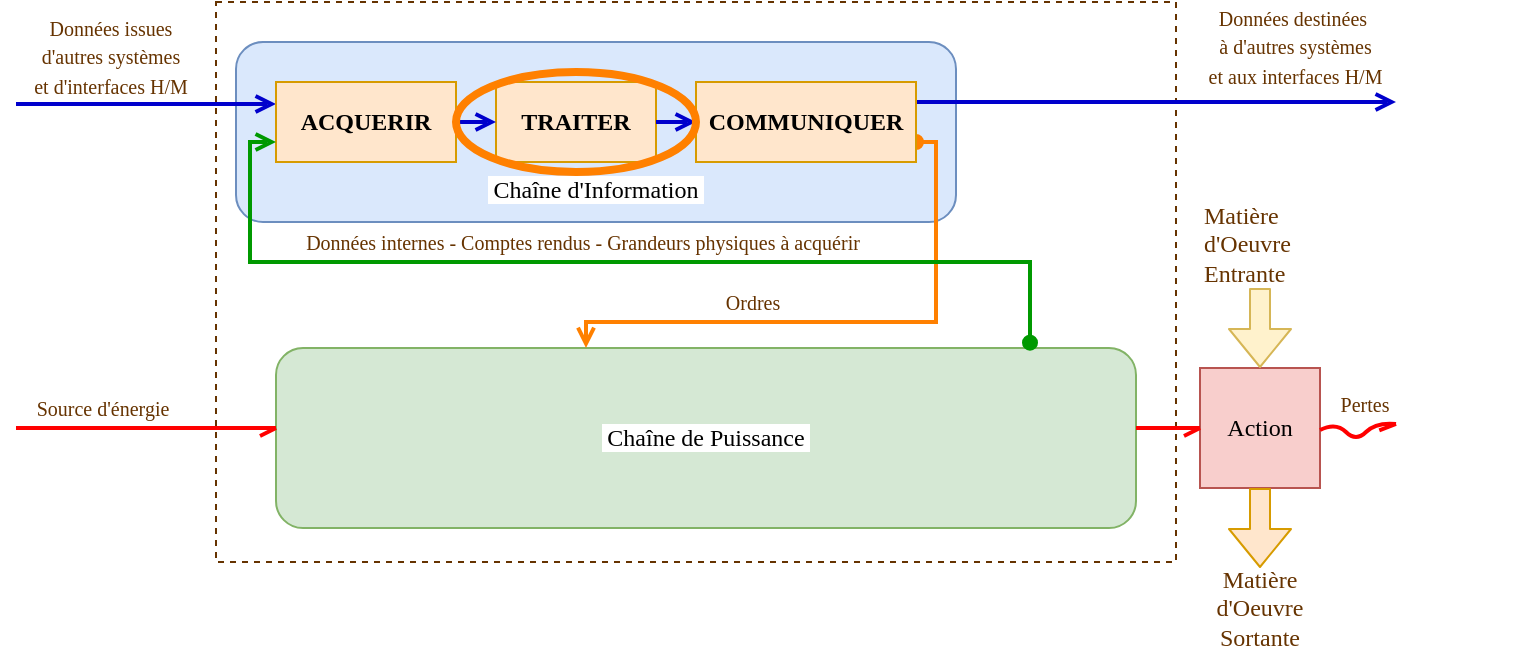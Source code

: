 <mxfile version="12.1.9" type="github" pages="3">
  <diagram id="3SBMNnXg6JR-qF6ZDaZB" name="TraiterInformation">
    <mxGraphModel dx="1408" dy="748" grid="1" gridSize="10" guides="1" tooltips="1" connect="1" arrows="1" fold="1" page="1" pageScale="1" pageWidth="827" pageHeight="1169" math="0" shadow="0">
      <root>
        <mxCell id="eW7K32bB-L0hHGBE9-rC-0"/>
        <mxCell id="eW7K32bB-L0hHGBE9-rC-1" parent="eW7K32bB-L0hHGBE9-rC-0"/>
        <mxCell id="eW7K32bB-L0hHGBE9-rC-2" value="" style="rounded=0;whiteSpace=wrap;html=1;strokeColor=#663300;strokeWidth=1;fillColor=none;fontFamily=Comic Sans MS;fontColor=#663300;dashed=1;" parent="eW7K32bB-L0hHGBE9-rC-1" vertex="1">
          <mxGeometry x="130" y="40" width="480" height="280" as="geometry"/>
        </mxCell>
        <mxCell id="eW7K32bB-L0hHGBE9-rC-3" value="&lt;br&gt;&lt;span&gt;&lt;br&gt;&lt;br&gt;&lt;span style=&quot;background-color: rgb(255 , 255 , 255)&quot;&gt;&lt;br&gt;&amp;nbsp;Chaîne&amp;nbsp;d&#39;Information&amp;nbsp;&lt;/span&gt;&lt;br&gt;&lt;/span&gt;" style="rounded=1;whiteSpace=wrap;html=1;strokeColor=#6c8ebf;strokeWidth=1;fillColor=#dae8fc;fontFamily=Comic Sans MS;" parent="eW7K32bB-L0hHGBE9-rC-1" vertex="1">
          <mxGeometry x="140" y="60" width="360" height="90" as="geometry"/>
        </mxCell>
        <mxCell id="eW7K32bB-L0hHGBE9-rC-4" value="&lt;span style=&quot;background-color: rgb(255 , 255 , 255)&quot;&gt;&amp;nbsp;Chaîne&amp;nbsp;de Puissance&amp;nbsp;&lt;/span&gt;" style="rounded=1;whiteSpace=wrap;html=1;strokeColor=#82b366;strokeWidth=1;fillColor=#d5e8d4;fontFamily=Comic Sans MS;" parent="eW7K32bB-L0hHGBE9-rC-1" vertex="1">
          <mxGeometry x="160" y="213" width="430" height="90" as="geometry"/>
        </mxCell>
        <mxCell id="eW7K32bB-L0hHGBE9-rC-5" value="" style="endArrow=open;html=1;strokeWidth=2;fontFamily=Comic Sans MS;fontColor=#663300;entryX=0;entryY=0.5;entryDx=0;entryDy=0;endFill=0;strokeColor=#0000CC;" parent="eW7K32bB-L0hHGBE9-rC-1" edge="1">
          <mxGeometry width="50" height="50" relative="1" as="geometry">
            <mxPoint x="30" y="91" as="sourcePoint"/>
            <mxPoint x="160" y="91" as="targetPoint"/>
            <Array as="points">
              <mxPoint x="100" y="91"/>
            </Array>
          </mxGeometry>
        </mxCell>
        <mxCell id="eW7K32bB-L0hHGBE9-rC-6" value="&lt;span style=&quot;font-size: 10px&quot;&gt;Données issues&lt;br&gt;d&#39;autres systèmes&lt;br&gt;et d&#39;interfaces H/M&lt;br&gt;&lt;/span&gt;" style="text;html=1;resizable=0;points=[];align=center;verticalAlign=bottom;labelBackgroundColor=#ffffff;fontFamily=Comic Sans MS;fontColor=#663300;labelPosition=center;verticalLabelPosition=top;" parent="eW7K32bB-L0hHGBE9-rC-5" vertex="1" connectable="0">
          <mxGeometry x="-0.522" relative="1" as="geometry">
            <mxPoint x="15.5" y="-0.5" as="offset"/>
          </mxGeometry>
        </mxCell>
        <mxCell id="eW7K32bB-L0hHGBE9-rC-7" value="" style="endArrow=none;html=1;strokeWidth=2;fontFamily=Comic Sans MS;fontColor=#663300;entryX=0;entryY=0.5;entryDx=0;entryDy=0;endFill=0;exitX=0;exitY=0.5;exitDx=0;exitDy=0;startArrow=openAsync;startFill=0;strokeColor=#FF0000;" parent="eW7K32bB-L0hHGBE9-rC-1" edge="1">
          <mxGeometry width="50" height="50" relative="1" as="geometry">
            <mxPoint x="160" y="253" as="sourcePoint"/>
            <mxPoint x="30" y="253" as="targetPoint"/>
          </mxGeometry>
        </mxCell>
        <mxCell id="eW7K32bB-L0hHGBE9-rC-8" value="&lt;font style=&quot;font-size: 10px&quot;&gt;Source d&#39;énergie&lt;/font&gt;" style="text;html=1;resizable=0;points=[];align=center;verticalAlign=bottom;labelBackgroundColor=#ffffff;fontFamily=Comic Sans MS;fontColor=#663300;labelPosition=center;verticalLabelPosition=top;" parent="eW7K32bB-L0hHGBE9-rC-7" vertex="1" connectable="0">
          <mxGeometry x="-0.522" relative="1" as="geometry">
            <mxPoint x="-56.5" y="-2" as="offset"/>
          </mxGeometry>
        </mxCell>
        <mxCell id="eW7K32bB-L0hHGBE9-rC-9" value="Action" style="rounded=0;whiteSpace=wrap;html=1;strokeColor=#b85450;strokeWidth=1;fillColor=#f8cecc;fontFamily=Comic Sans MS;" parent="eW7K32bB-L0hHGBE9-rC-1" vertex="1">
          <mxGeometry x="622" y="223" width="60" height="60" as="geometry"/>
        </mxCell>
        <mxCell id="eW7K32bB-L0hHGBE9-rC-10" value="" style="shape=flexArrow;endArrow=none;html=1;strokeWidth=1;fontFamily=Comic Sans MS;fontColor=#663300;endFill=0;startArrow=block;fillColor=#fff2cc;strokeColor=#d6b656;" parent="eW7K32bB-L0hHGBE9-rC-1" source="eW7K32bB-L0hHGBE9-rC-9" edge="1">
          <mxGeometry width="50" height="50" relative="1" as="geometry">
            <mxPoint x="652" y="202.289" as="sourcePoint"/>
            <mxPoint x="652" y="183" as="targetPoint"/>
          </mxGeometry>
        </mxCell>
        <mxCell id="eW7K32bB-L0hHGBE9-rC-11" value="" style="shape=flexArrow;endArrow=none;html=1;strokeWidth=1;fontFamily=Comic Sans MS;fontColor=#663300;endFill=0;startArrow=block;fillColor=#ffe6cc;strokeColor=#d79b00;" parent="eW7K32bB-L0hHGBE9-rC-1" edge="1">
          <mxGeometry width="50" height="50" relative="1" as="geometry">
            <mxPoint x="652" y="323.0" as="sourcePoint"/>
            <mxPoint x="652" y="283.0" as="targetPoint"/>
          </mxGeometry>
        </mxCell>
        <mxCell id="eW7K32bB-L0hHGBE9-rC-12" value="Matière&lt;br&gt;d&#39;Oeuvre&lt;br&gt;Sortante" style="text;html=1;strokeColor=none;fillColor=none;align=center;verticalAlign=middle;whiteSpace=wrap;rounded=0;fontFamily=Comic Sans MS;fontColor=#663300;" parent="eW7K32bB-L0hHGBE9-rC-1" vertex="1">
          <mxGeometry x="632" y="333" width="40" height="20" as="geometry"/>
        </mxCell>
        <mxCell id="eW7K32bB-L0hHGBE9-rC-13" value="Matière&lt;br&gt;d&#39;Oeuvre&lt;br&gt;Entrante" style="text;html=1;fontFamily=Comic Sans MS;fontColor=#663300;" parent="eW7K32bB-L0hHGBE9-rC-1" vertex="1">
          <mxGeometry x="622" y="133" width="60" height="50" as="geometry"/>
        </mxCell>
        <mxCell id="eW7K32bB-L0hHGBE9-rC-14" value="" style="endArrow=open;html=1;strokeWidth=2;fontFamily=Comic Sans MS;fontColor=#663300;exitX=1;exitY=0.25;exitDx=0;exitDy=0;endFill=0;strokeColor=#0000CC;" parent="eW7K32bB-L0hHGBE9-rC-1" source="eW7K32bB-L0hHGBE9-rC-21" edge="1">
          <mxGeometry width="50" height="50" relative="1" as="geometry">
            <mxPoint x="10" y="420" as="sourcePoint"/>
            <mxPoint x="720" y="90" as="targetPoint"/>
            <Array as="points">
              <mxPoint x="600" y="90"/>
            </Array>
          </mxGeometry>
        </mxCell>
        <mxCell id="eW7K32bB-L0hHGBE9-rC-15" value="&lt;font style=&quot;font-size: 10px&quot;&gt;Données destinées&lt;br&gt;&amp;nbsp;à d&#39;autres systèmes&lt;br&gt;&amp;nbsp;et aux interfaces H/M&lt;/font&gt;" style="text;html=1;resizable=0;points=[];align=center;verticalAlign=middle;labelBackgroundColor=#ffffff;fontFamily=Comic Sans MS;fontColor=#663300;" parent="eW7K32bB-L0hHGBE9-rC-14" vertex="1" connectable="0">
          <mxGeometry x="0.883" relative="1" as="geometry">
            <mxPoint x="-38.5" y="-28" as="offset"/>
          </mxGeometry>
        </mxCell>
        <mxCell id="eW7K32bB-L0hHGBE9-rC-16" value="" style="endArrow=none;html=1;strokeWidth=2;fontFamily=Comic Sans MS;fontColor=#663300;endFill=0;startArrow=openAsync;startFill=0;exitX=0;exitY=0.5;exitDx=0;exitDy=0;strokeColor=#FF0000;" parent="eW7K32bB-L0hHGBE9-rC-1" source="eW7K32bB-L0hHGBE9-rC-9" edge="1">
          <mxGeometry width="50" height="50" relative="1" as="geometry">
            <mxPoint x="600" y="253" as="sourcePoint"/>
            <mxPoint x="590" y="253" as="targetPoint"/>
            <Array as="points">
              <mxPoint x="590" y="253"/>
            </Array>
          </mxGeometry>
        </mxCell>
        <mxCell id="eW7K32bB-L0hHGBE9-rC-17" style="edgeStyle=orthogonalEdgeStyle;rounded=0;orthogonalLoop=1;jettySize=auto;html=1;exitX=1;exitY=0.75;exitDx=0;exitDy=0;startArrow=oval;startFill=1;endArrow=open;endFill=0;strokeWidth=2;fontFamily=Comic Sans MS;fontColor=#663300;strokeColor=#FF8000;" parent="eW7K32bB-L0hHGBE9-rC-1" source="eW7K32bB-L0hHGBE9-rC-21" target="eW7K32bB-L0hHGBE9-rC-4" edge="1">
          <mxGeometry relative="1" as="geometry">
            <mxPoint x="315" y="210" as="targetPoint"/>
            <Array as="points">
              <mxPoint x="490" y="110"/>
              <mxPoint x="490" y="200"/>
              <mxPoint x="315" y="200"/>
            </Array>
          </mxGeometry>
        </mxCell>
        <mxCell id="eW7K32bB-L0hHGBE9-rC-18" value="&lt;font style=&quot;font-size: 10px&quot;&gt;Ordres&lt;/font&gt;" style="text;html=1;resizable=0;points=[];align=center;verticalAlign=middle;labelBackgroundColor=#ffffff;fontFamily=Comic Sans MS;fontColor=#663300;" parent="eW7K32bB-L0hHGBE9-rC-17" vertex="1" connectable="0">
          <mxGeometry x="-0.193" y="-22" relative="1" as="geometry">
            <mxPoint x="-76.5" y="12" as="offset"/>
          </mxGeometry>
        </mxCell>
        <mxCell id="eW7K32bB-L0hHGBE9-rC-19" value="&lt;b&gt;ACQUERIR&lt;/b&gt;" style="rounded=0;whiteSpace=wrap;html=1;strokeColor=#d79b00;strokeWidth=1;fillColor=#ffe6cc;fontFamily=Comic Sans MS;" parent="eW7K32bB-L0hHGBE9-rC-1" vertex="1">
          <mxGeometry x="160" y="80" width="90" height="40" as="geometry"/>
        </mxCell>
        <mxCell id="eW7K32bB-L0hHGBE9-rC-20" value="&lt;b&gt;TRAITER&lt;/b&gt;" style="rounded=0;whiteSpace=wrap;html=1;strokeColor=#d79b00;strokeWidth=1;fillColor=#ffe6cc;fontFamily=Comic Sans MS;" parent="eW7K32bB-L0hHGBE9-rC-1" vertex="1">
          <mxGeometry x="270" y="80" width="80" height="40" as="geometry"/>
        </mxCell>
        <mxCell id="eW7K32bB-L0hHGBE9-rC-21" value="&lt;b&gt;COMMUNIQUER&lt;/b&gt;" style="rounded=0;whiteSpace=wrap;html=1;strokeColor=#d79b00;strokeWidth=1;fillColor=#ffe6cc;fontFamily=Comic Sans MS;" parent="eW7K32bB-L0hHGBE9-rC-1" vertex="1">
          <mxGeometry x="370" y="80" width="110" height="40" as="geometry"/>
        </mxCell>
        <mxCell id="eW7K32bB-L0hHGBE9-rC-22" style="edgeStyle=orthogonalEdgeStyle;rounded=0;orthogonalLoop=1;jettySize=auto;html=1;exitX=0;exitY=0.75;exitDx=0;exitDy=0;startArrow=open;startFill=0;endArrow=oval;endFill=1;strokeWidth=2;fontFamily=Comic Sans MS;fontColor=#663300;labelPosition=center;verticalLabelPosition=top;align=center;verticalAlign=bottom;strokeColor=#009900;" parent="eW7K32bB-L0hHGBE9-rC-1" source="eW7K32bB-L0hHGBE9-rC-19" edge="1">
          <mxGeometry relative="1" as="geometry">
            <mxPoint x="537" y="210.333" as="targetPoint"/>
            <mxPoint x="157" y="110" as="sourcePoint"/>
            <Array as="points">
              <mxPoint x="147" y="110"/>
              <mxPoint x="147" y="170"/>
              <mxPoint x="537" y="170"/>
            </Array>
          </mxGeometry>
        </mxCell>
        <mxCell id="eW7K32bB-L0hHGBE9-rC-23" value="&lt;font style=&quot;font-size: 10px&quot;&gt;Données internes - Comptes rendus - Grandeurs physiques à acquérir&lt;/font&gt;" style="text;html=1;resizable=0;points=[];align=center;verticalAlign=middle;labelBackgroundColor=#ffffff;fontFamily=Comic Sans MS;fontColor=#663300;" parent="eW7K32bB-L0hHGBE9-rC-22" vertex="1" connectable="0">
          <mxGeometry x="-0.27" y="1" relative="1" as="geometry">
            <mxPoint x="55" y="-9.5" as="offset"/>
          </mxGeometry>
        </mxCell>
        <mxCell id="eW7K32bB-L0hHGBE9-rC-24" value="" style="endArrow=open;html=1;strokeWidth=2;fontFamily=Comic Sans MS;fontColor=#663300;entryX=0;entryY=0.5;entryDx=0;entryDy=0;exitX=1;exitY=0.5;exitDx=0;exitDy=0;endFill=0;strokeColor=#0000CC;" parent="eW7K32bB-L0hHGBE9-rC-1" source="eW7K32bB-L0hHGBE9-rC-19" target="eW7K32bB-L0hHGBE9-rC-20" edge="1">
          <mxGeometry width="50" height="50" relative="1" as="geometry">
            <mxPoint x="250" y="150" as="sourcePoint"/>
            <mxPoint x="300" y="100" as="targetPoint"/>
          </mxGeometry>
        </mxCell>
        <mxCell id="eW7K32bB-L0hHGBE9-rC-25" value="" style="endArrow=open;html=1;strokeWidth=2;fontFamily=Comic Sans MS;fontColor=#663300;entryX=0;entryY=0.5;entryDx=0;entryDy=0;exitX=1;exitY=0.5;exitDx=0;exitDy=0;endFill=0;strokeColor=#0000CC;" parent="eW7K32bB-L0hHGBE9-rC-1" edge="1">
          <mxGeometry width="50" height="50" relative="1" as="geometry">
            <mxPoint x="350" y="100" as="sourcePoint"/>
            <mxPoint x="370" y="100" as="targetPoint"/>
          </mxGeometry>
        </mxCell>
        <mxCell id="eW7K32bB-L0hHGBE9-rC-26" value="" style="endArrow=none;html=1;strokeWidth=2;fontFamily=Comic Sans MS;fontColor=#663300;endFill=0;startArrow=openAsync;startFill=0;strokeColor=#FF0000;curved=1;" parent="eW7K32bB-L0hHGBE9-rC-1" edge="1">
          <mxGeometry width="50" height="50" relative="1" as="geometry">
            <mxPoint x="720" y="251" as="sourcePoint"/>
            <mxPoint x="682" y="254" as="targetPoint"/>
            <Array as="points">
              <mxPoint x="710" y="250"/>
              <mxPoint x="700" y="260"/>
              <mxPoint x="690" y="250"/>
              <mxPoint x="682" y="254"/>
            </Array>
          </mxGeometry>
        </mxCell>
        <mxCell id="eW7K32bB-L0hHGBE9-rC-27" value="&lt;font style=&quot;font-size: 10px&quot;&gt;Pertes&lt;/font&gt;" style="text;html=1;resizable=0;points=[];align=center;verticalAlign=middle;labelBackgroundColor=#ffffff;fontFamily=Comic Sans MS;fontColor=#663300;" parent="eW7K32bB-L0hHGBE9-rC-1" vertex="1" connectable="0">
          <mxGeometry x="780.121" y="228.951" as="geometry">
            <mxPoint x="-76.5" y="12" as="offset"/>
          </mxGeometry>
        </mxCell>
        <mxCell id="TyLAnw6ahm40ugQkCqfA-0" value="" style="ellipse;whiteSpace=wrap;html=1;fillColor=none;strokeWidth=4;strokeColor=#FF8000;" parent="eW7K32bB-L0hHGBE9-rC-1" vertex="1">
          <mxGeometry x="250" y="75" width="120" height="50" as="geometry"/>
        </mxCell>
      </root>
    </mxGraphModel>
  </diagram>
  <diagram id="D5FOxf-u59th-5cH2Way" name="FonctionLogique">
    <mxGraphModel dx="670" dy="356" grid="1" gridSize="10" guides="1" tooltips="1" connect="1" arrows="1" fold="1" page="1" pageScale="1" pageWidth="827" pageHeight="1169" math="1" shadow="0">
      <root>
        <mxCell id="xFZRL8ruo2bNCQsDWqM9-0"/>
        <mxCell id="xFZRL8ruo2bNCQsDWqM9-1" parent="xFZRL8ruo2bNCQsDWqM9-0"/>
        <mxCell id="xFZRL8ruo2bNCQsDWqM9-2" value="&lt;font color=&quot;#663300&quot; face=&quot;Comic Sans MS&quot; style=&quot;font-size: 30px&quot;&gt;Traiter&lt;/font&gt;" style="rounded=0;whiteSpace=wrap;html=1;strokeColor=#d79b00;strokeWidth=3;fillColor=#ffe6cc;" parent="xFZRL8ruo2bNCQsDWqM9-1" vertex="1">
          <mxGeometry x="320" y="80" width="200" height="120" as="geometry"/>
        </mxCell>
        <mxCell id="63rwYo08FYQWNseOh9Wq-0" value="" style="endArrow=openThin;html=1;entryX=0;entryY=0.25;entryDx=0;entryDy=0;endFill=0;strokeColor=#0000CC;strokeWidth=2;" parent="xFZRL8ruo2bNCQsDWqM9-1" edge="1">
          <mxGeometry width="50" height="50" relative="1" as="geometry">
            <mxPoint x="280" y="160" as="sourcePoint"/>
            <mxPoint x="319" y="160" as="targetPoint"/>
          </mxGeometry>
        </mxCell>
        <mxCell id="63rwYo08FYQWNseOh9Wq-3" value="" style="endArrow=openThin;html=1;entryX=0;entryY=0.25;entryDx=0;entryDy=0;endFill=0;strokeColor=#0000CC;strokeWidth=2;" parent="xFZRL8ruo2bNCQsDWqM9-1" edge="1">
          <mxGeometry width="50" height="50" relative="1" as="geometry">
            <mxPoint x="281" y="100" as="sourcePoint"/>
            <mxPoint x="320" y="100" as="targetPoint"/>
          </mxGeometry>
        </mxCell>
        <mxCell id="63rwYo08FYQWNseOh9Wq-4" value="&lt;font style=&quot;font-size: 24px;&quot;&gt;$$e_0$$&lt;/font&gt;" style="text;html=1;resizable=0;points=[];align=center;verticalAlign=middle;labelBackgroundColor=none;fontColor=#663300;fontFamily=Comic Sans MS;fontSize=24;labelPosition=center;verticalLabelPosition=middle;direction=south;" parent="63rwYo08FYQWNseOh9Wq-3" vertex="1" connectable="0">
          <mxGeometry x="-0.239" y="-2" relative="1" as="geometry">
            <mxPoint x="-29.5" y="-6" as="offset"/>
          </mxGeometry>
        </mxCell>
        <mxCell id="63rwYo08FYQWNseOh9Wq-5" value="" style="endArrow=openThin;html=1;entryX=0;entryY=0.25;entryDx=0;entryDy=0;endFill=0;strokeColor=#0000CC;strokeWidth=2;" parent="xFZRL8ruo2bNCQsDWqM9-1" edge="1">
          <mxGeometry width="50" height="50" relative="1" as="geometry">
            <mxPoint x="281" y="130" as="sourcePoint"/>
            <mxPoint x="320" y="130" as="targetPoint"/>
          </mxGeometry>
        </mxCell>
        <mxCell id="63rwYo08FYQWNseOh9Wq-6" value="&lt;font style=&quot;font-size: 24px;&quot;&gt;$$e_1$$&lt;/font&gt;" style="text;html=1;resizable=0;points=[];align=center;verticalAlign=middle;labelBackgroundColor=none;fontColor=#663300;fontFamily=Comic Sans MS;fontSize=24;labelPosition=center;verticalLabelPosition=middle;direction=south;" parent="63rwYo08FYQWNseOh9Wq-5" vertex="1" connectable="0">
          <mxGeometry x="-0.239" y="-2" relative="1" as="geometry">
            <mxPoint x="-30.5" y="-6" as="offset"/>
          </mxGeometry>
        </mxCell>
        <mxCell id="63rwYo08FYQWNseOh9Wq-7" value="" style="endArrow=openThin;html=1;entryX=0;entryY=0.25;entryDx=0;entryDy=0;endFill=0;strokeColor=#0000CC;strokeWidth=2;" parent="xFZRL8ruo2bNCQsDWqM9-1" edge="1">
          <mxGeometry width="50" height="50" relative="1" as="geometry">
            <mxPoint x="281" y="190" as="sourcePoint"/>
            <mxPoint x="320" y="190" as="targetPoint"/>
          </mxGeometry>
        </mxCell>
        <mxCell id="63rwYo08FYQWNseOh9Wq-8" value="&lt;font style=&quot;font-size: 24px;&quot;&gt;$$e_n$$&lt;/font&gt;" style="text;html=1;resizable=0;points=[];align=center;verticalAlign=middle;labelBackgroundColor=none;fontColor=#663300;fontFamily=Comic Sans MS;fontSize=24;labelPosition=center;verticalLabelPosition=middle;direction=south;" parent="63rwYo08FYQWNseOh9Wq-7" vertex="1" connectable="0">
          <mxGeometry x="-0.239" y="-2" relative="1" as="geometry">
            <mxPoint x="-31.5" y="-6" as="offset"/>
          </mxGeometry>
        </mxCell>
        <mxCell id="63rwYo08FYQWNseOh9Wq-10" value="" style="endArrow=openThin;html=1;entryX=0;entryY=0.25;entryDx=0;entryDy=0;endFill=0;strokeColor=#0000CC;strokeWidth=2;" parent="xFZRL8ruo2bNCQsDWqM9-1" edge="1">
          <mxGeometry width="50" height="50" relative="1" as="geometry">
            <mxPoint x="521" y="139.5" as="sourcePoint"/>
            <mxPoint x="560" y="139.5" as="targetPoint"/>
          </mxGeometry>
        </mxCell>
        <mxCell id="63rwYo08FYQWNseOh9Wq-11" value="&lt;font style=&quot;font-size: 24px;&quot;&gt;$$S=f(e_0, e_1, ..., e_n)$$&lt;/font&gt;" style="text;html=1;resizable=0;points=[];align=center;verticalAlign=middle;labelBackgroundColor=none;fontColor=#663300;fontFamily=Comic Sans MS;fontSize=24;labelPosition=center;verticalLabelPosition=middle;direction=south;" parent="63rwYo08FYQWNseOh9Wq-10" vertex="1" connectable="0">
          <mxGeometry x="-0.239" y="-2" relative="1" as="geometry">
            <mxPoint x="154.5" y="-3" as="offset"/>
          </mxGeometry>
        </mxCell>
      </root>
    </mxGraphModel>
  </diagram>
  <diagram id="YpKlpcFBiWlqDwaXDxOk" name="VaEtVient">
    <mxGraphModel dx="971" dy="516" grid="1" gridSize="10" guides="1" tooltips="1" connect="1" arrows="1" fold="1" page="1" pageScale="1" pageWidth="827" pageHeight="1169" math="1" shadow="0">
      <root>
        <mxCell id="WjFFTkwUtxUGCzq6Q61m-0"/>
        <mxCell id="WjFFTkwUtxUGCzq6Q61m-1" parent="WjFFTkwUtxUGCzq6Q61m-0"/>
        <mxCell id="WjFFTkwUtxUGCzq6Q61m-2" value="&lt;font color=&quot;#663300&quot; face=&quot;Comic Sans MS&quot; style=&quot;font-size: 24px&quot;&gt;&lt;span&gt;Éclairer&amp;nbsp;par&lt;br&gt;Va et Vient&lt;/span&gt;&lt;br&gt;&lt;/font&gt;" style="rounded=0;whiteSpace=wrap;html=1;strokeColor=#d79b00;strokeWidth=3;fillColor=#ffe6cc;" vertex="1" parent="WjFFTkwUtxUGCzq6Q61m-1">
          <mxGeometry x="320" y="80" width="200" height="120" as="geometry"/>
        </mxCell>
        <mxCell id="WjFFTkwUtxUGCzq6Q61m-4" value="" style="endArrow=openThin;html=1;entryX=0;entryY=0.25;entryDx=0;entryDy=0;endFill=0;strokeColor=#0000CC;strokeWidth=2;" edge="1" parent="WjFFTkwUtxUGCzq6Q61m-1">
          <mxGeometry width="50" height="50" relative="1" as="geometry">
            <mxPoint x="281" y="110" as="sourcePoint"/>
            <mxPoint x="320" y="110" as="targetPoint"/>
          </mxGeometry>
        </mxCell>
        <mxCell id="WjFFTkwUtxUGCzq6Q61m-5" value="&lt;font style=&quot;font-size: 24px;&quot;&gt;$$a$$&lt;/font&gt;" style="text;html=1;resizable=0;points=[];align=center;verticalAlign=middle;labelBackgroundColor=none;fontColor=#663300;fontFamily=Comic Sans MS;fontSize=24;labelPosition=center;verticalLabelPosition=middle;direction=south;" vertex="1" connectable="0" parent="WjFFTkwUtxUGCzq6Q61m-4">
          <mxGeometry x="-0.239" y="-2" relative="1" as="geometry">
            <mxPoint x="-29.5" y="-6" as="offset"/>
          </mxGeometry>
        </mxCell>
        <mxCell id="WjFFTkwUtxUGCzq6Q61m-6" value="" style="endArrow=openThin;html=1;entryX=0;entryY=0.25;entryDx=0;entryDy=0;endFill=0;strokeColor=#0000CC;strokeWidth=2;" edge="1" parent="WjFFTkwUtxUGCzq6Q61m-1">
          <mxGeometry width="50" height="50" relative="1" as="geometry">
            <mxPoint x="281" y="170" as="sourcePoint"/>
            <mxPoint x="320" y="170" as="targetPoint"/>
          </mxGeometry>
        </mxCell>
        <mxCell id="WjFFTkwUtxUGCzq6Q61m-7" value="&lt;font style=&quot;font-size: 24px;&quot;&gt;$$b$$&lt;/font&gt;" style="text;html=1;resizable=0;points=[];align=center;verticalAlign=middle;labelBackgroundColor=none;fontColor=#663300;fontFamily=Comic Sans MS;fontSize=24;labelPosition=center;verticalLabelPosition=middle;direction=south;" vertex="1" connectable="0" parent="WjFFTkwUtxUGCzq6Q61m-6">
          <mxGeometry x="-0.239" y="-2" relative="1" as="geometry">
            <mxPoint x="-29.5" y="-3" as="offset"/>
          </mxGeometry>
        </mxCell>
        <mxCell id="WjFFTkwUtxUGCzq6Q61m-10" value="" style="endArrow=openThin;html=1;entryX=0;entryY=0.25;entryDx=0;entryDy=0;endFill=0;strokeColor=#0000CC;strokeWidth=2;" edge="1" parent="WjFFTkwUtxUGCzq6Q61m-1">
          <mxGeometry width="50" height="50" relative="1" as="geometry">
            <mxPoint x="521" y="139.5" as="sourcePoint"/>
            <mxPoint x="560" y="139.5" as="targetPoint"/>
          </mxGeometry>
        </mxCell>
        <mxCell id="WjFFTkwUtxUGCzq6Q61m-11" value="&lt;font style=&quot;font-size: 24px;&quot;&gt;$$L=f(a, b)$$&lt;/font&gt;" style="text;html=1;resizable=0;points=[];align=center;verticalAlign=middle;labelBackgroundColor=none;fontColor=#663300;fontFamily=Comic Sans MS;fontSize=24;labelPosition=center;verticalLabelPosition=middle;direction=south;" vertex="1" connectable="0" parent="WjFFTkwUtxUGCzq6Q61m-10">
          <mxGeometry x="-0.239" y="-2" relative="1" as="geometry">
            <mxPoint x="95.5" y="-3" as="offset"/>
          </mxGeometry>
        </mxCell>
      </root>
    </mxGraphModel>
  </diagram>
</mxfile>
